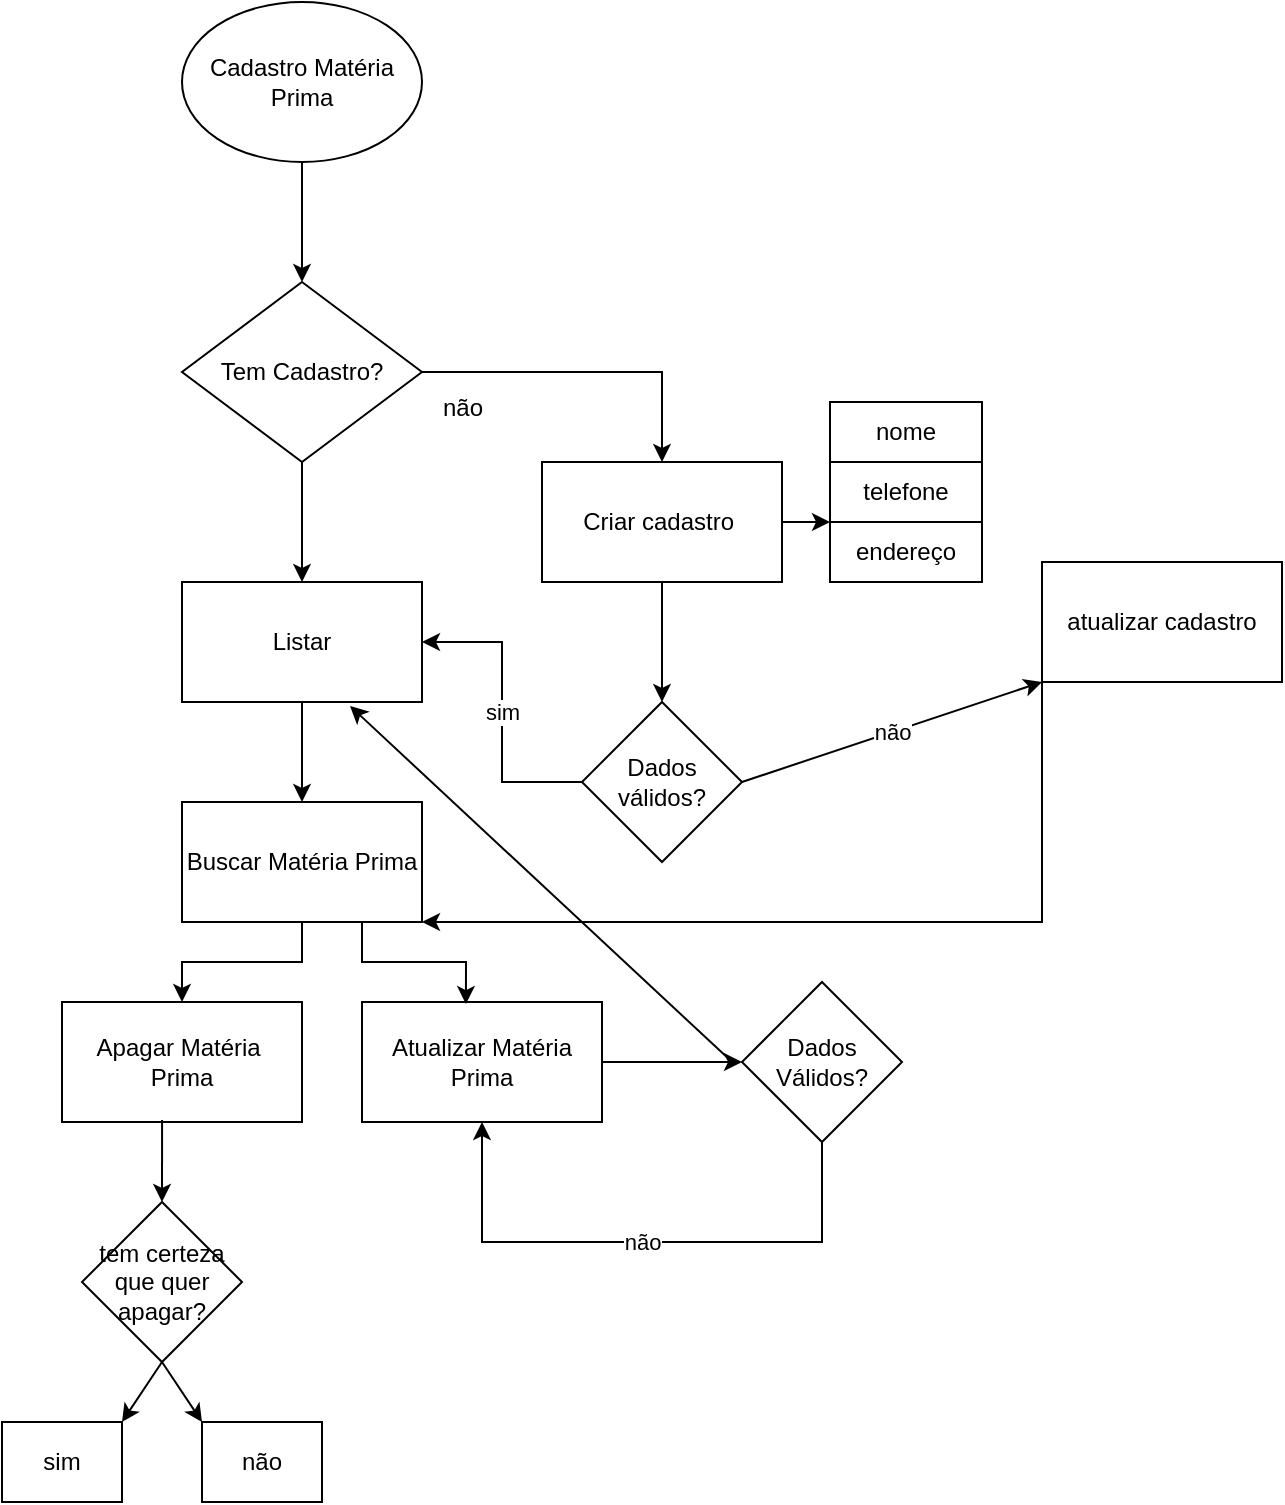 <mxfile version="24.5.5" type="device">
  <diagram name="Página-1" id="1i6yCEZczpQ8oIpK-l54">
    <mxGraphModel dx="1434" dy="782" grid="1" gridSize="10" guides="1" tooltips="1" connect="1" arrows="1" fold="1" page="1" pageScale="1" pageWidth="827" pageHeight="1169" math="0" shadow="0">
      <root>
        <mxCell id="0" />
        <mxCell id="1" parent="0" />
        <mxCell id="NVt0j814yj8LOtQmOfJ1-1" style="edgeStyle=orthogonalEdgeStyle;rounded=0;orthogonalLoop=1;jettySize=auto;html=1;entryX=0.5;entryY=0;entryDx=0;entryDy=0;" parent="1" source="NVt0j814yj8LOtQmOfJ1-2" target="NVt0j814yj8LOtQmOfJ1-5" edge="1">
          <mxGeometry relative="1" as="geometry" />
        </mxCell>
        <mxCell id="NVt0j814yj8LOtQmOfJ1-2" value="Cadastro Matéria&lt;div&gt;Prima&lt;/div&gt;" style="ellipse;whiteSpace=wrap;html=1;" parent="1" vertex="1">
          <mxGeometry x="90" y="80" width="120" height="80" as="geometry" />
        </mxCell>
        <mxCell id="NVt0j814yj8LOtQmOfJ1-3" style="edgeStyle=orthogonalEdgeStyle;rounded=0;orthogonalLoop=1;jettySize=auto;html=1;exitX=1;exitY=0.5;exitDx=0;exitDy=0;entryX=0.5;entryY=0;entryDx=0;entryDy=0;" parent="1" source="NVt0j814yj8LOtQmOfJ1-5" target="NVt0j814yj8LOtQmOfJ1-9" edge="1">
          <mxGeometry relative="1" as="geometry" />
        </mxCell>
        <mxCell id="NVt0j814yj8LOtQmOfJ1-4" style="edgeStyle=orthogonalEdgeStyle;rounded=0;orthogonalLoop=1;jettySize=auto;html=1;entryX=0.5;entryY=0;entryDx=0;entryDy=0;" parent="1" source="NVt0j814yj8LOtQmOfJ1-5" target="NVt0j814yj8LOtQmOfJ1-7" edge="1">
          <mxGeometry relative="1" as="geometry" />
        </mxCell>
        <mxCell id="NVt0j814yj8LOtQmOfJ1-5" value="Tem Cadastro?" style="rhombus;whiteSpace=wrap;html=1;" parent="1" vertex="1">
          <mxGeometry x="90" y="220" width="120" height="90" as="geometry" />
        </mxCell>
        <mxCell id="NVt0j814yj8LOtQmOfJ1-6" style="edgeStyle=orthogonalEdgeStyle;rounded=0;orthogonalLoop=1;jettySize=auto;html=1;entryX=0.5;entryY=0;entryDx=0;entryDy=0;" parent="1" source="NVt0j814yj8LOtQmOfJ1-7" target="NVt0j814yj8LOtQmOfJ1-11" edge="1">
          <mxGeometry relative="1" as="geometry" />
        </mxCell>
        <mxCell id="NVt0j814yj8LOtQmOfJ1-7" value="Listar" style="rounded=0;whiteSpace=wrap;html=1;" parent="1" vertex="1">
          <mxGeometry x="90" y="370" width="120" height="60" as="geometry" />
        </mxCell>
        <mxCell id="NVt0j814yj8LOtQmOfJ1-8" style="edgeStyle=orthogonalEdgeStyle;rounded=0;orthogonalLoop=1;jettySize=auto;html=1;entryX=0.5;entryY=0;entryDx=0;entryDy=0;" parent="1" source="NVt0j814yj8LOtQmOfJ1-9" target="NVt0j814yj8LOtQmOfJ1-14" edge="1">
          <mxGeometry relative="1" as="geometry" />
        </mxCell>
        <mxCell id="NVt0j814yj8LOtQmOfJ1-9" value="Criar cadastro&amp;nbsp;" style="rounded=0;whiteSpace=wrap;html=1;" parent="1" vertex="1">
          <mxGeometry x="270" y="310" width="120" height="60" as="geometry" />
        </mxCell>
        <mxCell id="NVt0j814yj8LOtQmOfJ1-10" style="edgeStyle=orthogonalEdgeStyle;rounded=0;orthogonalLoop=1;jettySize=auto;html=1;entryX=0.5;entryY=0;entryDx=0;entryDy=0;" parent="1" source="NVt0j814yj8LOtQmOfJ1-11" target="NVt0j814yj8LOtQmOfJ1-16" edge="1">
          <mxGeometry relative="1" as="geometry" />
        </mxCell>
        <mxCell id="NVt0j814yj8LOtQmOfJ1-11" value="Buscar Matéria Prima" style="rounded=0;whiteSpace=wrap;html=1;" parent="1" vertex="1">
          <mxGeometry x="90" y="480" width="120" height="60" as="geometry" />
        </mxCell>
        <mxCell id="NVt0j814yj8LOtQmOfJ1-12" value="não" style="text;html=1;align=center;verticalAlign=middle;resizable=0;points=[];autosize=1;strokeColor=none;fillColor=none;" parent="1" vertex="1">
          <mxGeometry x="210" y="268" width="40" height="30" as="geometry" />
        </mxCell>
        <mxCell id="NVt0j814yj8LOtQmOfJ1-13" value="sim" style="edgeStyle=orthogonalEdgeStyle;rounded=0;orthogonalLoop=1;jettySize=auto;html=1;entryX=1;entryY=0.5;entryDx=0;entryDy=0;" parent="1" source="NVt0j814yj8LOtQmOfJ1-14" target="NVt0j814yj8LOtQmOfJ1-7" edge="1">
          <mxGeometry relative="1" as="geometry" />
        </mxCell>
        <mxCell id="NVt0j814yj8LOtQmOfJ1-14" value="Dados&lt;div&gt;válidos?&lt;/div&gt;" style="rhombus;whiteSpace=wrap;html=1;" parent="1" vertex="1">
          <mxGeometry x="290" y="430" width="80" height="80" as="geometry" />
        </mxCell>
        <mxCell id="NVt0j814yj8LOtQmOfJ1-16" value="Apagar Matéria&amp;nbsp;&lt;div&gt;Prima&lt;/div&gt;" style="rounded=0;whiteSpace=wrap;html=1;" parent="1" vertex="1">
          <mxGeometry x="30" y="580" width="120" height="60" as="geometry" />
        </mxCell>
        <mxCell id="NVt0j814yj8LOtQmOfJ1-17" style="edgeStyle=orthogonalEdgeStyle;rounded=0;orthogonalLoop=1;jettySize=auto;html=1;entryX=0;entryY=0.5;entryDx=0;entryDy=0;" parent="1" source="NVt0j814yj8LOtQmOfJ1-18" target="NVt0j814yj8LOtQmOfJ1-22" edge="1">
          <mxGeometry relative="1" as="geometry">
            <mxPoint x="370" y="610" as="targetPoint" />
          </mxGeometry>
        </mxCell>
        <mxCell id="NVt0j814yj8LOtQmOfJ1-18" value="Atualizar Matéria&lt;div&gt;Prima&lt;/div&gt;" style="rounded=0;whiteSpace=wrap;html=1;" parent="1" vertex="1">
          <mxGeometry x="180" y="580" width="120" height="60" as="geometry" />
        </mxCell>
        <mxCell id="NVt0j814yj8LOtQmOfJ1-19" style="edgeStyle=orthogonalEdgeStyle;rounded=0;orthogonalLoop=1;jettySize=auto;html=1;exitX=0.75;exitY=1;exitDx=0;exitDy=0;entryX=0.433;entryY=0.017;entryDx=0;entryDy=0;entryPerimeter=0;" parent="1" source="NVt0j814yj8LOtQmOfJ1-11" target="NVt0j814yj8LOtQmOfJ1-18" edge="1">
          <mxGeometry relative="1" as="geometry" />
        </mxCell>
        <mxCell id="NVt0j814yj8LOtQmOfJ1-21" value="não" style="edgeStyle=orthogonalEdgeStyle;rounded=0;orthogonalLoop=1;jettySize=auto;html=1;entryX=0.5;entryY=1;entryDx=0;entryDy=0;" parent="1" source="NVt0j814yj8LOtQmOfJ1-22" target="NVt0j814yj8LOtQmOfJ1-18" edge="1">
          <mxGeometry relative="1" as="geometry">
            <Array as="points">
              <mxPoint x="410" y="700" />
              <mxPoint x="240" y="700" />
            </Array>
          </mxGeometry>
        </mxCell>
        <mxCell id="NVt0j814yj8LOtQmOfJ1-22" value="Dados Válidos?" style="rhombus;whiteSpace=wrap;html=1;" parent="1" vertex="1">
          <mxGeometry x="370" y="570" width="80" height="80" as="geometry" />
        </mxCell>
        <mxCell id="WIoSCPST8NK30BZlPOGL-4" value="nome&lt;span style=&quot;color: rgba(0, 0, 0, 0); font-family: monospace; font-size: 0px; text-align: start; text-wrap: nowrap;&quot;&gt;%3CmxGraphModel%3E%3Croot%3E%3CmxCell%20id%3D%220%22%2F%3E%3CmxCell%20id%3D%221%22%20parent%3D%220%22%2F%3E%3CmxCell%20id%3D%222%22%20value%3D%22nome%22%20style%3D%22rounded%3D0%3BwhiteSpace%3Dwrap%3Bhtml%3D1%3B%22%20vertex%3D%221%22%20parent%3D%221%22%3E%3CmxGeometry%20x%3D%22430%22%20y%3D%22310%22%20width%3D%2260%22%20height%3D%2230%22%20as%3D%22geometry%22%2F%3E%3C%2FmxCell%3E%3C%2Froot%3E%3C%2FmxGraphModel%3E&lt;/span&gt;" style="rounded=0;whiteSpace=wrap;html=1;" parent="1" vertex="1">
          <mxGeometry x="414" y="280" width="76" height="30" as="geometry" />
        </mxCell>
        <mxCell id="WIoSCPST8NK30BZlPOGL-5" value="telefone" style="rounded=0;whiteSpace=wrap;html=1;" parent="1" vertex="1">
          <mxGeometry x="414" y="310" width="76" height="30" as="geometry" />
        </mxCell>
        <mxCell id="WIoSCPST8NK30BZlPOGL-6" value="endereço" style="rounded=0;whiteSpace=wrap;html=1;" parent="1" vertex="1">
          <mxGeometry x="414" y="340" width="76" height="30" as="geometry" />
        </mxCell>
        <mxCell id="WIoSCPST8NK30BZlPOGL-8" value="" style="endArrow=classic;html=1;rounded=0;exitX=1;exitY=0.5;exitDx=0;exitDy=0;entryX=0;entryY=0;entryDx=0;entryDy=0;" parent="1" source="NVt0j814yj8LOtQmOfJ1-9" target="WIoSCPST8NK30BZlPOGL-6" edge="1">
          <mxGeometry width="50" height="50" relative="1" as="geometry">
            <mxPoint x="390" y="430" as="sourcePoint" />
            <mxPoint x="440" y="380" as="targetPoint" />
          </mxGeometry>
        </mxCell>
        <mxCell id="WIoSCPST8NK30BZlPOGL-9" value="atualizar cadastro" style="rounded=0;whiteSpace=wrap;html=1;" parent="1" vertex="1">
          <mxGeometry x="520" y="360" width="120" height="60" as="geometry" />
        </mxCell>
        <mxCell id="WIoSCPST8NK30BZlPOGL-10" value="não" style="endArrow=classic;html=1;rounded=0;exitX=1;exitY=0.5;exitDx=0;exitDy=0;entryX=0;entryY=1;entryDx=0;entryDy=0;" parent="1" source="NVt0j814yj8LOtQmOfJ1-14" target="WIoSCPST8NK30BZlPOGL-9" edge="1">
          <mxGeometry width="50" height="50" relative="1" as="geometry">
            <mxPoint x="390" y="430" as="sourcePoint" />
            <mxPoint x="440" y="380" as="targetPoint" />
          </mxGeometry>
        </mxCell>
        <mxCell id="WIoSCPST8NK30BZlPOGL-12" value="tem certeza que quer apagar?" style="rhombus;whiteSpace=wrap;html=1;" parent="1" vertex="1">
          <mxGeometry x="40" y="680" width="80" height="80" as="geometry" />
        </mxCell>
        <mxCell id="WIoSCPST8NK30BZlPOGL-13" value="" style="endArrow=classic;html=1;rounded=0;exitX=0.417;exitY=0.983;exitDx=0;exitDy=0;exitPerimeter=0;entryX=0.5;entryY=0;entryDx=0;entryDy=0;" parent="1" source="NVt0j814yj8LOtQmOfJ1-16" target="WIoSCPST8NK30BZlPOGL-12" edge="1">
          <mxGeometry width="50" height="50" relative="1" as="geometry">
            <mxPoint x="390" y="430" as="sourcePoint" />
            <mxPoint x="440" y="380" as="targetPoint" />
          </mxGeometry>
        </mxCell>
        <mxCell id="WIoSCPST8NK30BZlPOGL-14" value="sim" style="rounded=0;whiteSpace=wrap;html=1;" parent="1" vertex="1">
          <mxGeometry y="790" width="60" height="40" as="geometry" />
        </mxCell>
        <mxCell id="WIoSCPST8NK30BZlPOGL-15" value="não" style="rounded=0;whiteSpace=wrap;html=1;" parent="1" vertex="1">
          <mxGeometry x="100" y="790" width="60" height="40" as="geometry" />
        </mxCell>
        <mxCell id="WIoSCPST8NK30BZlPOGL-16" value="" style="endArrow=classic;html=1;rounded=0;exitX=0.5;exitY=1;exitDx=0;exitDy=0;entryX=1;entryY=0;entryDx=0;entryDy=0;" parent="1" source="WIoSCPST8NK30BZlPOGL-12" target="WIoSCPST8NK30BZlPOGL-14" edge="1">
          <mxGeometry width="50" height="50" relative="1" as="geometry">
            <mxPoint x="390" y="530" as="sourcePoint" />
            <mxPoint x="440" y="480" as="targetPoint" />
          </mxGeometry>
        </mxCell>
        <mxCell id="WIoSCPST8NK30BZlPOGL-17" value="" style="endArrow=classic;html=1;rounded=0;exitX=0.5;exitY=1;exitDx=0;exitDy=0;entryX=0;entryY=0;entryDx=0;entryDy=0;" parent="1" source="WIoSCPST8NK30BZlPOGL-12" target="WIoSCPST8NK30BZlPOGL-15" edge="1">
          <mxGeometry width="50" height="50" relative="1" as="geometry">
            <mxPoint x="390" y="530" as="sourcePoint" />
            <mxPoint x="440" y="480" as="targetPoint" />
          </mxGeometry>
        </mxCell>
        <mxCell id="WIoSCPST8NK30BZlPOGL-18" value="" style="endArrow=classic;html=1;rounded=0;entryX=0.7;entryY=1.033;entryDx=0;entryDy=0;entryPerimeter=0;exitX=-0.075;exitY=0.488;exitDx=0;exitDy=0;exitPerimeter=0;" parent="1" source="NVt0j814yj8LOtQmOfJ1-22" target="NVt0j814yj8LOtQmOfJ1-7" edge="1">
          <mxGeometry width="50" height="50" relative="1" as="geometry">
            <mxPoint x="390" y="530" as="sourcePoint" />
            <mxPoint x="440" y="480" as="targetPoint" />
          </mxGeometry>
        </mxCell>
        <mxCell id="lHpAwXAPnTNTUegTe726-1" value="" style="endArrow=classic;html=1;rounded=0;exitX=0;exitY=1;exitDx=0;exitDy=0;entryX=1;entryY=1;entryDx=0;entryDy=0;" edge="1" parent="1" source="WIoSCPST8NK30BZlPOGL-9" target="NVt0j814yj8LOtQmOfJ1-11">
          <mxGeometry width="50" height="50" relative="1" as="geometry">
            <mxPoint x="390" y="530" as="sourcePoint" />
            <mxPoint x="440" y="480" as="targetPoint" />
            <Array as="points">
              <mxPoint x="520" y="540" />
              <mxPoint x="370" y="540" />
            </Array>
          </mxGeometry>
        </mxCell>
      </root>
    </mxGraphModel>
  </diagram>
</mxfile>
